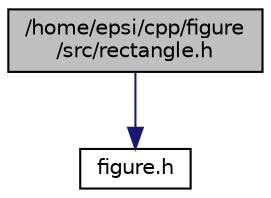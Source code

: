 digraph "/home/epsi/cpp/figure/src/rectangle.h"
{
  edge [fontname="Helvetica",fontsize="10",labelfontname="Helvetica",labelfontsize="10"];
  node [fontname="Helvetica",fontsize="10",shape=record];
  Node0 [label="/home/epsi/cpp/figure\l/src/rectangle.h",height=0.2,width=0.4,color="black", fillcolor="grey75", style="filled", fontcolor="black"];
  Node0 -> Node1 [color="midnightblue",fontsize="10",style="solid",fontname="Helvetica"];
  Node1 [label="figure.h",height=0.2,width=0.4,color="black", fillcolor="white", style="filled",URL="$figure_8h.html",tooltip="fichier .h de figure "];
}
